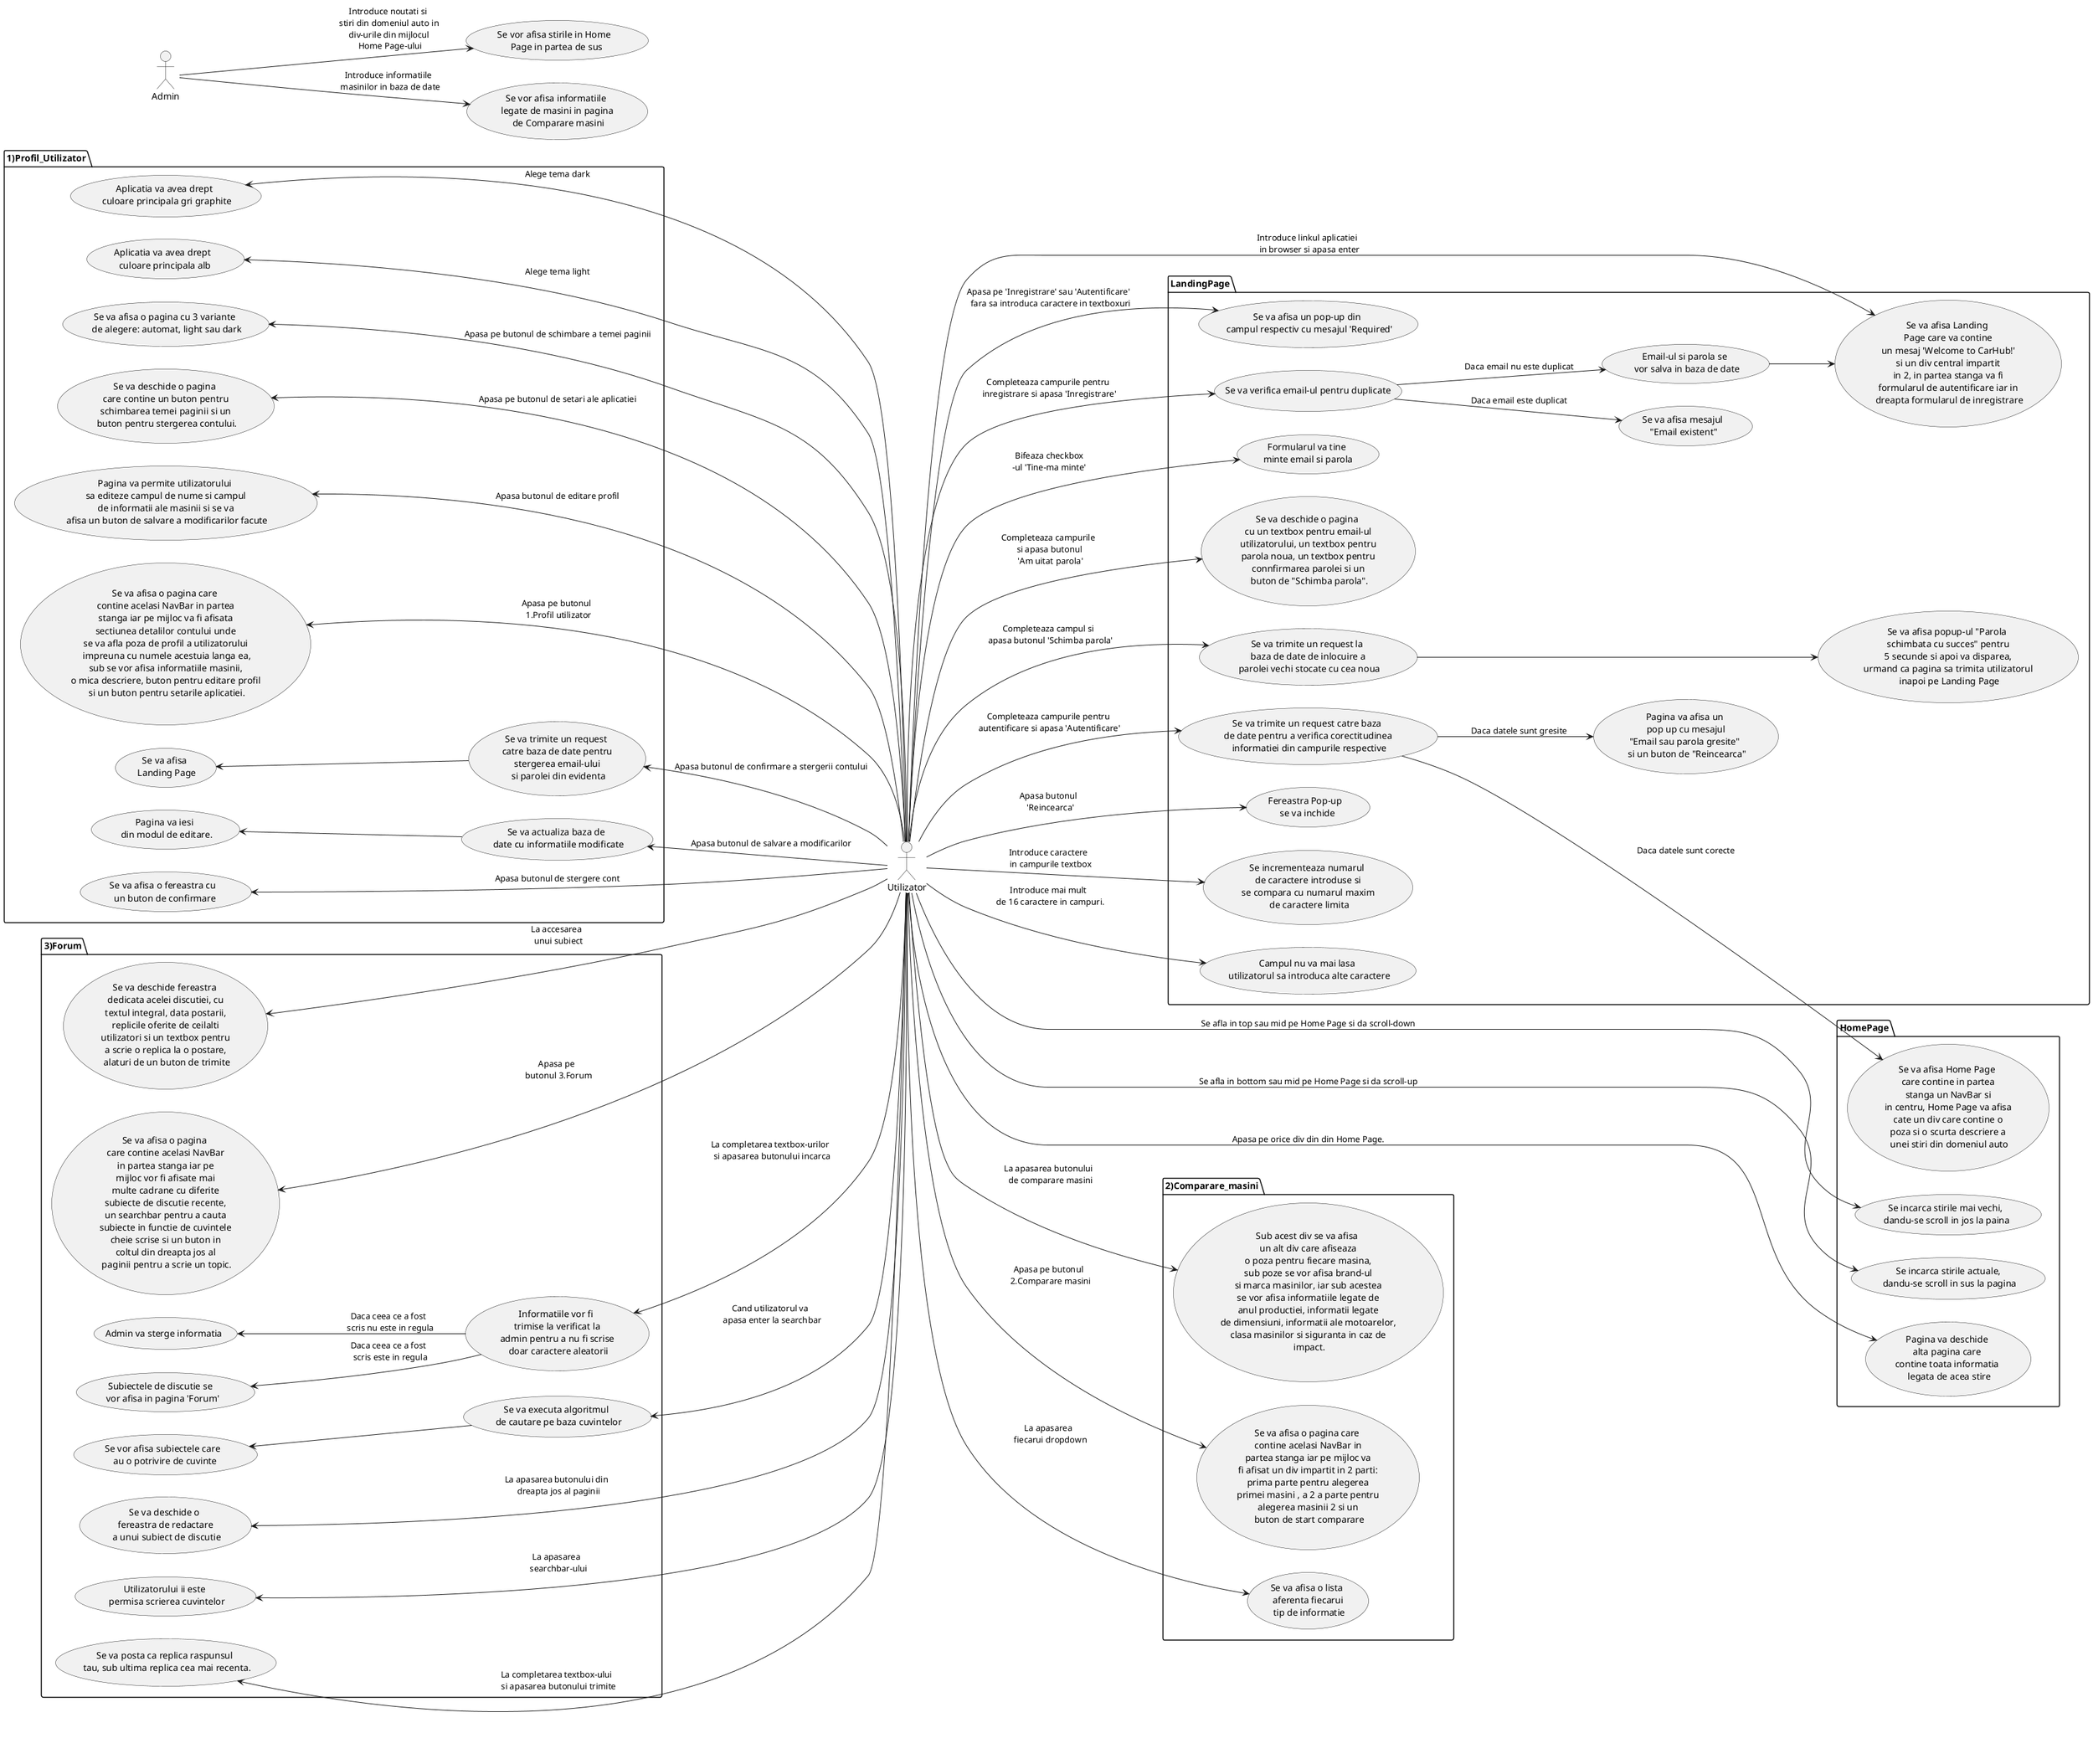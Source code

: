 @startuml
'https://plantuml.com/use-case-diagram
left to right direction
actor Utilizator as u

package LandingPage {
    usecase "Se va afisa Landing \n Page care va contine \n un mesaj 'Welcome to CarHub!' \n si un div central impartit \n in 2, in partea stanga va fi \n formularul de autentificare iar in \n dreapta formularul de inregistrare" as UC1
    usecase "Se incrementeaza numarul \n de caractere introduse si \n se compara cu numarul maxim \n de caractere limita" as UC2
    usecase "Campul nu va mai lasa \n utilizatorul sa introduca alte caractere" as UC3
    usecase "Se va afisa un pop-up din \n campul respectiv cu mesajul 'Required'" as UC4
    usecase "Se va verifica email-ul pentru duplicate" as UC5
    usecase "Se va afisa mesajul \n"Email existent"" as UC6
    usecase "Email-ul si parola se \n vor salva in baza de date" as UC7
    usecase "Formularul va tine \nminte email si parola" as UC8
    usecase "Se va deschide o pagina \n cu un textbox pentru email-ul \n utilizatorului, un textbox pentru \n parola noua, un textbox pentru \n connfirmarea parolei si un \n buton de "Schimba parola"." as UC9
    usecase "Se va trimite un request la \n baza de date de inlocuire a \n parolei vechi stocate cu cea noua" as UC11
    usecase "Se va afisa popup-ul "Parola \n schimbata cu succes" pentru \n 5 secunde si apoi va disparea, \n urmand ca pagina sa trimita utilizatorul \n inapoi pe Landing Page" as UC12
    usecase "Se va trimite un request catre baza \n de date pentru a verifica corectitudinea \n informatiei din campurile respective" as UC13
    usecase "Pagina va afisa un \n pop up cu mesajul \n"Email sau parola gresite" \n si un buton de "Reincearca"" as UC14
    usecase "Fereastra Pop-up \n se va inchide" as UC15
}

package HomePage {
    usecase "Se va afisa Home Page \n care contine in partea \n stanga un NavBar si \n in centru, Home Page va afisa \n cate un div care contine o \n poza si o scurta descriere a \n unei stiri din domeniul auto" as UC16
    usecase "Pagina va deschide \nalta pagina care \ncontine toata informatia \n legata de acea stire" as UC17
    usecase "Se incarca stirile mai vechi, \ndandu-se scroll in jos la paina" as UC18
    usecase "Se incarca stirile actuale,\n dandu-se scroll in sus la pagina" as UC19
}

package 1)Profil_Utilizator {
    usecase "Se va afisa o pagina care \n contine acelasi NavBar in partea \n stanga iar pe mijloc va fi afisata \n sectiunea detalilor contului unde \n se va afla poza de profil a utilizatorului \n impreuna cu numele acestuia langa ea,\n sub se vor afisa informatiile masinii, \n o mica descriere, buton pentru editare profil \n si un buton pentru setarile aplicatiei." as UC20
    usecase "Pagina va permite utilizatorului \n sa editeze campul de nume si campul \n de informatii ale masinii si se va \n afisa un buton de salvare a modificarilor facute" as UC21
    usecase "Se va actualiza baza de \n date cu informatiile modificate" as UC22
    usecase "Pagina va iesi \n din modul de editare." as UC23
    usecase "Se va deschide o pagina \n care contine un buton pentru \n schimbarea temei paginii si un \n buton pentru stergerea contului." as UC24
    usecase "Se va afisa o pagina cu 3 variante \n de alegere: automat, light sau dark" as UC25
    usecase "Aplicatia va avea drept \n culoare principala alb" as UC26
    usecase "Aplicatia va avea drept \n culoare principala gri graphite" as UC27
    usecase "Se va afisa o fereastra cu \n un buton de confirmare" as UC28
    usecase "Se va trimite un request \n catre baza de date pentru \n stergerea email-ului \n si parolei din evidenta" as UC29
    usecase "Se va afisa \n Landing Page" as UC30
}

package 2)Comparare_masini {
    usecase "Se va afisa o pagina care \n contine acelasi NavBar in \n partea stanga iar pe mijloc va \n fi afisat un div impartit in 2 parti: \n prima parte pentru alegerea \n primei masini , a 2 a parte pentru \n alegerea masinii 2 si un \n buton de start comparare" as UC31
    usecase "Se va afisa o lista \n aferenta fiecarui \n tip de informatie" as UC32
    usecase "Sub acest div se va afisa \n un alt div care afiseaza \n o poza pentru fiecare masina, \n sub poze se vor afisa brand-ul \n si marca masinilor, iar sub acestea \n se vor afisa informatiile legate de \n anul productiei, informatii legate \n de dimensiuni, informatii ale motoarelor, \n clasa masinilor si siguranta in caz de \n impact." as UC33
    }

package 3)Forum {
    usecase "Se va afisa o pagina \n care contine acelasi NavBar \n in partea stanga iar pe \n mijloc vor fi afisate mai \n multe cadrane cu diferite \n subiecte de discutie recente, \n un searchbar pentru a cauta \n subiecte in functie de cuvintele \n cheie scrise si un buton in \n coltul din dreapta jos al \n paginii pentru a scrie un topic." as UC34
    usecase "Se va deschide fereastra \n dedicata acelei discutiei, cu \n textul integral, data postarii, \n replicile oferite de ceilalti \n utilizatori si un textbox pentru \n a scrie o replica la o postare, \n alaturi de un buton de trimite" as UC35
    usecase "Se va posta ca replica raspunsul \n tau, sub ultima replica cea mai recenta." as UC36
    usecase "Utilizatorului ii este \n permisa scrierea cuvintelor" as UC37
    usecase "Se va executa algoritmul \n de cautare pe baza cuvintelor" as UC38
    usecase "Se vor afisa subiectele care \n au o potrivire de cuvinte" as UC39
    usecase "Se va deschide o \n fereastra de redactare \n a unui subiect de discutie" as UC40
    usecase "Informatiile vor fi \n trimise la verificat la \n admin pentru a nu fi scrise \n doar caractere aleatorii" as UC41
    usecase "Subiectele de discutie se \n vor afisa in pagina 'Forum'" as UC42
    usecase "Admin va sterge informatia" as UC43
}

'Landing Page
u -down-> UC1: Introduce linkul aplicatiei \n in browser si apasa enter
u -down-->UC2:Introduce caractere \n in campurile textbox
u -down-> UC3:Introduce mai mult \n de 16 caractere in campuri.
u -down-> UC4:Apasa pe 'Inregistrare' sau 'Autentificare' \n fara sa introduca caractere in textboxuri
u -down-> UC5:Completeaza campurile pentru \ninregistrare si apasa 'Inregistrare'
UC5 -down-> UC6:Daca email este duplicat
UC5 -down-> UC7:Daca email nu este duplicat
UC7 -down-> UC1
u -down-> UC8:Bifeaza checkbox\n-ul 'Tine-ma minte'
u -down-->UC9:Completeaza campurile \n si apasa butonul \n 'Am uitat parola'
u -down-->UC11:Completeaza campul si \n apasa butonul 'Schimba parola'
UC11 -down-->UC12
u -down-> UC13:Completeaza campurile pentru \nautentificare si apasa 'Autentificare'
UC13 -down-> UC14:Daca datele sunt gresite
UC13 -down--> UC16:Daca datele sunt corecte
u -down-->UC15:Apasa butonul \n 'Reincearca'


:Admin: --> (Se vor afisa stirile in Home \n Page in partea de sus):Introduce noutati si \n stiri din domeniul auto in \n div-urile din mijlocul \n Home Page-ului
:Admin: --> (Se vor afisa informatiile \n legate de masini in pagina \n de Comparare masini):Introduce informatiile \n masinilor in baza de date


'Home Page
u -down--> UC17:Apasa pe orice div din din Home Page.
u -down--> UC18:Se afla in top sau mid pe Home Page si da scroll-down
u -down--> UC19:Se afla in bottom sau mid pe Home Page si da scroll-up


'Profil Utilizator
u -up-> UC20:Apasa pe butonul \n 1.Profil utilizator
u -up-> UC21:Apasa butonul de editare profil
u -up-> UC22:Apasa butonul de salvare a modificarilor
UC22 -up-> UC23
u -up-> UC24:Apasa pe butonul de setari ale aplicatiei
u -up-> UC25:Apasa pe butonul de schimbare a temei paginii
u -up-> UC26:Alege tema light
u -up-> UC27:Alege tema dark
u -up-> UC28:Apasa butonul de stergere cont
u -up-> UC29:Apasa butonul de confirmare a stergerii contului
UC29 -up-> UC30


'Comparare masini
u -down--> UC31:Apasa pe butonul \n 2.Comparare masini
u -down--> UC32:La apasarea \n fiecarui dropdown
u -down--> UC33:La apasarea butonului \n de comparare masini


'Forum
u -up-> UC34:Apasa pe \n butonul 3.Forum
u -up-> UC35:La accesarea \n unui subiect
u -up-> UC36:La completarea textbox-ului \n si apasarea butonului trimite
u -up-> UC37:La apasarea \n searchbar-ului
u -up-> UC38:Cand utilizatorul va \n apasa enter la searchbar
UC38 -up->UC39
u -up-> UC40:La apasarea butonului din \n dreapta jos al paginii
u -up-> UC41:La completarea textbox-urilor \n si apasarea butonului incarca
UC41 -up-> UC42:Daca ceea ce a fost \n scris este in regula
UC41 -up-> UC43:Daca ceea ce a fost \n scris nu este in regula

@enduml
